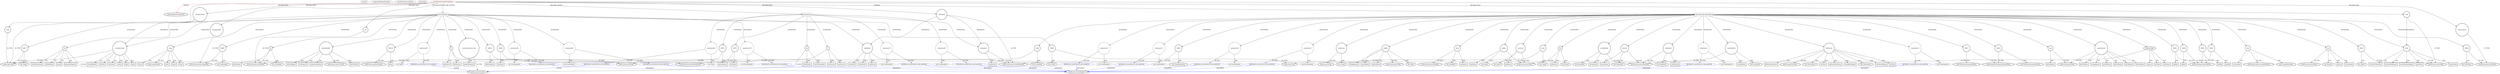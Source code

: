 digraph {
baseInfo[graphId=1024,category="extension_graph",isAnonymous=false,possibleRelation=true]
frameworkRelatedTypesInfo[0="javafx.application.Application"]
possibleCollaborationsInfo[0="1024~CLIENT_METHOD_DECLARATION-INSTANTIATION-~javafx.application.Application ~javafx.event.EventHandler ~false~true",1="1024~OVERRIDING_METHOD_DECLARATION-INSTANTIATION-~javafx.application.Application ~javafx.event.EventHandler ~false~true",2="1024~CLIENT_METHOD_DECLARATION-INSTANTIATION-~javafx.application.Application ~javafx.concurrent.Task ~false~true"]
locationInfo[projectName="NukeName-MazeFramework",filePath="/NukeName-MazeFramework/MazeFramework-master/MazeFramework/src/mazeframework/MazeFramework.java",contextSignature="MazeFramework",graphId="1024"]
0[label="mazeframework.MazeFramework",vertexType="ROOT_CLIENT_CLASS_DECLARATION",isFrameworkType=false,color=red]
1[label="javafx.application.Application",vertexType="FRAMEWORK_CLASS_TYPE",isFrameworkType=true,peripheries=2]
2[label="benchmarkBar",vertexType="FIELD_DECLARATION",isFrameworkType=true,peripheries=2,shape=circle]
3[label="javafx.scene.control.ProgressBar",vertexType="FRAMEWORK_CLASS_TYPE",isFrameworkType=true,peripheries=2]
4[label="mazeCentered",vertexType="FIELD_DECLARATION",isFrameworkType=true,peripheries=2,shape=circle]
5[label="javafx.scene.layout.FlowPane",vertexType="FRAMEWORK_CLASS_TYPE",isFrameworkType=true,peripheries=2]
6[label="noDiagonal",vertexType="FIELD_DECLARATION",isFrameworkType=true,peripheries=2,shape=circle]
7[label="javafx.scene.control.CheckMenuItem",vertexType="FRAMEWORK_CLASS_TYPE",isFrameworkType=true,peripheries=2]
8[label="root",vertexType="FIELD_DECLARATION",isFrameworkType=true,peripheries=2,shape=circle]
9[label="javafx.scene.layout.StackPane",vertexType="FRAMEWORK_CLASS_TYPE",isFrameworkType=true,peripheries=2]
10[label="secondaryStage",vertexType="FIELD_DECLARATION",isFrameworkType=true,peripheries=2,shape=circle]
11[label="javafx.stage.Stage",vertexType="FRAMEWORK_CLASS_TYPE",isFrameworkType=true,peripheries=2]
12[label="slider",vertexType="FIELD_DECLARATION",isFrameworkType=true,peripheries=2,shape=circle]
13[label="javafx.scene.control.Slider",vertexType="FRAMEWORK_CLASS_TYPE",isFrameworkType=true,peripheries=2]
14[label="stage",vertexType="FIELD_DECLARATION",isFrameworkType=true,peripheries=2,shape=circle]
16[label="void start(javafx.stage.Stage)",vertexType="OVERRIDING_METHOD_DECLARATION",isFrameworkType=false,shape=box]
17[label="primaryStage",vertexType="PARAMETER_DECLARATION",isFrameworkType=true,peripheries=2]
20[label="VAR0",vertexType="VARIABLE_EXPRESION",isFrameworkType=true,peripheries=2,shape=circle]
19[label="new StackPane()",vertexType="CONSTRUCTOR_CALL",isFrameworkType=true,peripheries=2]
23[label="btn",vertexType="VARIABLE_EXPRESION",isFrameworkType=true,peripheries=2,shape=circle]
24[label="javafx.scene.control.Button",vertexType="FRAMEWORK_CLASS_TYPE",isFrameworkType=true,peripheries=2]
22[label="new Button()",vertexType="CONSTRUCTOR_CALL",isFrameworkType=true,peripheries=2]
26[label="setText()",vertexType="INSIDE_CALL",isFrameworkType=true,peripheries=2,shape=box]
28[label="setOnAction()",vertexType="INSIDE_CALL",isFrameworkType=true,peripheries=2,shape=box]
30[label="anonymous4",vertexType="VARIABLE_EXPRESION",isFrameworkType=false,shape=circle]
31[label="REFERENCE_ANONYMOUS_DECLARATION",vertexType="REFERENCE_ANONYMOUS_DECLARATION",isFrameworkType=false,color=blue]
32[label="javafx.event.EventHandler",vertexType="FRAMEWORK_INTERFACE_TYPE",isFrameworkType=true,peripheries=2]
29[label="new EventHandler()",vertexType="CONSTRUCTOR_CALL",isFrameworkType=false]
34[label="mazeGroup",vertexType="VARIABLE_EXPRESION",isFrameworkType=true,peripheries=2,shape=circle]
35[label="javafx.scene.Group",vertexType="FRAMEWORK_CLASS_TYPE",isFrameworkType=true,peripheries=2]
33[label="new Group()",vertexType="CONSTRUCTOR_CALL",isFrameworkType=true,peripheries=2]
37[label="guiBox",vertexType="VARIABLE_EXPRESION",isFrameworkType=true,peripheries=2,shape=circle]
38[label="javafx.scene.layout.VBox",vertexType="FRAMEWORK_CLASS_TYPE",isFrameworkType=true,peripheries=2]
36[label="new VBox()",vertexType="CONSTRUCTOR_CALL",isFrameworkType=true,peripheries=2]
40[label="setAlignment()",vertexType="INSIDE_CALL",isFrameworkType=true,peripheries=2,shape=box]
42[label="menu",vertexType="VARIABLE_EXPRESION",isFrameworkType=true,peripheries=2,shape=circle]
43[label="javafx.scene.control.MenuBar",vertexType="FRAMEWORK_CLASS_TYPE",isFrameworkType=true,peripheries=2]
41[label="new MenuBar()",vertexType="CONSTRUCTOR_CALL",isFrameworkType=true,peripheries=2]
45[label="file",vertexType="VARIABLE_EXPRESION",isFrameworkType=true,peripheries=2,shape=circle]
46[label="javafx.scene.control.Menu",vertexType="FRAMEWORK_CLASS_TYPE",isFrameworkType=true,peripheries=2]
44[label="new Menu()",vertexType="CONSTRUCTOR_CALL",isFrameworkType=true,peripheries=2]
48[label="openMazeFile",vertexType="VARIABLE_EXPRESION",isFrameworkType=true,peripheries=2,shape=circle]
49[label="javafx.scene.control.MenuItem",vertexType="FRAMEWORK_CLASS_TYPE",isFrameworkType=true,peripheries=2]
47[label="new MenuItem()",vertexType="CONSTRUCTOR_CALL",isFrameworkType=true,peripheries=2]
51[label="setOnAction()",vertexType="INSIDE_CALL",isFrameworkType=true,peripheries=2,shape=box]
53[label="anonymous12",vertexType="VARIABLE_EXPRESION",isFrameworkType=false,shape=circle]
54[label="REFERENCE_ANONYMOUS_DECLARATION",vertexType="REFERENCE_ANONYMOUS_DECLARATION",isFrameworkType=false,color=blue]
52[label="new EventHandler()",vertexType="CONSTRUCTOR_CALL",isFrameworkType=false]
57[label="fileChooser",vertexType="VARIABLE_EXPRESION",isFrameworkType=true,peripheries=2,shape=circle]
58[label="javafx.stage.FileChooser",vertexType="FRAMEWORK_CLASS_TYPE",isFrameworkType=true,peripheries=2]
56[label="new FileChooser()",vertexType="CONSTRUCTOR_CALL",isFrameworkType=true,peripheries=2]
60[label="setTitle()",vertexType="INSIDE_CALL",isFrameworkType=true,peripheries=2,shape=box]
62[label="getExtensionFilters()",vertexType="INSIDE_CALL",isFrameworkType=true,peripheries=2,shape=box]
64[label="VAR16",vertexType="VARIABLE_EXPRESION",isFrameworkType=true,peripheries=2,shape=circle]
65[label="javafx.stage.FileChooser.ExtensionFilter",vertexType="FRAMEWORK_CLASS_TYPE",isFrameworkType=true,peripheries=2]
63[label="new FileChooser.ExtensionFilter()",vertexType="CONSTRUCTOR_CALL",isFrameworkType=true,peripheries=2]
67[label="showOpenDialog()",vertexType="INSIDE_CALL",isFrameworkType=true,peripheries=2,shape=box]
68[label="mazeCentered",vertexType="VARIABLE_EXPRESION",isFrameworkType=true,peripheries=2,shape=circle]
70[label="javafx.scene.layout.Pane",vertexType="FRAMEWORK_CLASS_TYPE",isFrameworkType=true,peripheries=2]
69[label="getChildren()",vertexType="INSIDE_CALL",isFrameworkType=true,peripheries=2,shape=box]
72[label="getChildren()",vertexType="INSIDE_CALL",isFrameworkType=true,peripheries=2,shape=box]
73[label="slider",vertexType="VARIABLE_EXPRESION",isFrameworkType=true,peripheries=2,shape=circle]
74[label="adjustValue()",vertexType="INSIDE_CALL",isFrameworkType=true,peripheries=2,shape=box]
77[label="saveMazeFile",vertexType="VARIABLE_EXPRESION",isFrameworkType=true,peripheries=2,shape=circle]
76[label="new MenuItem()",vertexType="CONSTRUCTOR_CALL",isFrameworkType=true,peripheries=2]
80[label="setOnAction()",vertexType="INSIDE_CALL",isFrameworkType=true,peripheries=2,shape=box]
82[label="anonymous23",vertexType="VARIABLE_EXPRESION",isFrameworkType=false,shape=circle]
83[label="REFERENCE_ANONYMOUS_DECLARATION",vertexType="REFERENCE_ANONYMOUS_DECLARATION",isFrameworkType=false,color=blue]
81[label="new EventHandler()",vertexType="CONSTRUCTOR_CALL",isFrameworkType=false]
85[label="new FileChooser()",vertexType="CONSTRUCTOR_CALL",isFrameworkType=true,peripheries=2]
88[label="setTitle()",vertexType="INSIDE_CALL",isFrameworkType=true,peripheries=2,shape=box]
90[label="getExtensionFilters()",vertexType="INSIDE_CALL",isFrameworkType=true,peripheries=2,shape=box]
92[label="VAR27",vertexType="VARIABLE_EXPRESION",isFrameworkType=true,peripheries=2,shape=circle]
91[label="new FileChooser.ExtensionFilter()",vertexType="CONSTRUCTOR_CALL",isFrameworkType=true,peripheries=2]
95[label="showSaveDialog()",vertexType="INSIDE_CALL",isFrameworkType=true,peripheries=2,shape=box]
96[label="VAR29",vertexType="VARIABLE_EXPRESION",isFrameworkType=true,peripheries=2,shape=circle]
98[label="javafx.collections.ObservableList",vertexType="FRAMEWORK_INTERFACE_TYPE",isFrameworkType=true,peripheries=2]
97[label="addAll()",vertexType="INSIDE_CALL",isFrameworkType=true,peripheries=2,shape=box]
100[label="getItems()",vertexType="INSIDE_CALL",isFrameworkType=true,peripheries=2,shape=box]
102[label="options",vertexType="VARIABLE_EXPRESION",isFrameworkType=true,peripheries=2,shape=circle]
101[label="new Menu()",vertexType="CONSTRUCTOR_CALL",isFrameworkType=true,peripheries=2]
105[label="cells",vertexType="VARIABLE_EXPRESION",isFrameworkType=true,peripheries=2,shape=circle]
106[label="javafx.scene.control.CustomMenuItem",vertexType="FRAMEWORK_CLASS_TYPE",isFrameworkType=true,peripheries=2]
104[label="new CustomMenuItem()",vertexType="CONSTRUCTOR_CALL",isFrameworkType=true,peripheries=2]
108[label="VAR33",vertexType="VARIABLE_EXPRESION",isFrameworkType=true,peripheries=2,shape=circle]
107[label="new Slider()",vertexType="CONSTRUCTOR_CALL",isFrameworkType=true,peripheries=2]
111[label="setShowTickLabels()",vertexType="INSIDE_CALL",isFrameworkType=true,peripheries=2,shape=box]
113[label="setShowTickMarks()",vertexType="INSIDE_CALL",isFrameworkType=true,peripheries=2,shape=box]
115[label="setOnMouseDragged()",vertexType="INSIDE_CALL",isFrameworkType=true,peripheries=2,shape=box]
117[label="anonymous37",vertexType="VARIABLE_EXPRESION",isFrameworkType=false,shape=circle]
118[label="REFERENCE_ANONYMOUS_DECLARATION",vertexType="REFERENCE_ANONYMOUS_DECLARATION",isFrameworkType=false,color=blue]
116[label="new EventHandler()",vertexType="CONSTRUCTOR_CALL",isFrameworkType=false]
121[label="getChildren()",vertexType="INSIDE_CALL",isFrameworkType=true,peripheries=2,shape=box]
123[label="getValue()",vertexType="INSIDE_CALL",isFrameworkType=true,peripheries=2,shape=box]
125[label="getChildren()",vertexType="INSIDE_CALL",isFrameworkType=true,peripheries=2,shape=box]
127[label="setContent()",vertexType="INSIDE_CALL",isFrameworkType=true,peripheries=2,shape=box]
128[label="VAR42",vertexType="VARIABLE_EXPRESION",isFrameworkType=true,peripheries=2,shape=circle]
129[label="addAll()",vertexType="INSIDE_CALL",isFrameworkType=true,peripheries=2,shape=box]
132[label="getItems()",vertexType="INSIDE_CALL",isFrameworkType=true,peripheries=2,shape=box]
134[label="execution",vertexType="VARIABLE_EXPRESION",isFrameworkType=true,peripheries=2,shape=circle]
133[label="new Menu()",vertexType="CONSTRUCTOR_CALL",isFrameworkType=true,peripheries=2]
137[label="VAR45",vertexType="VARIABLE_EXPRESION",isFrameworkType=true,peripheries=2,shape=circle]
136[label="new CheckMenuItem()",vertexType="CONSTRUCTOR_CALL",isFrameworkType=true,peripheries=2]
140[label="execute",vertexType="VARIABLE_EXPRESION",isFrameworkType=true,peripheries=2,shape=circle]
139[label="new MenuItem()",vertexType="CONSTRUCTOR_CALL",isFrameworkType=true,peripheries=2]
143[label="benchmark",vertexType="VARIABLE_EXPRESION",isFrameworkType=true,peripheries=2,shape=circle]
142[label="new MenuItem()",vertexType="CONSTRUCTOR_CALL",isFrameworkType=true,peripheries=2]
146[label="setOnAction()",vertexType="INSIDE_CALL",isFrameworkType=true,peripheries=2,shape=box]
148[label="anonymous49",vertexType="VARIABLE_EXPRESION",isFrameworkType=false,shape=circle]
149[label="REFERENCE_ANONYMOUS_DECLARATION",vertexType="REFERENCE_ANONYMOUS_DECLARATION",isFrameworkType=false,color=blue]
147[label="new EventHandler()",vertexType="CONSTRUCTOR_CALL",isFrameworkType=false]
152[label="setOnAction()",vertexType="INSIDE_CALL",isFrameworkType=true,peripheries=2,shape=box]
154[label="anonymous51",vertexType="VARIABLE_EXPRESION",isFrameworkType=false,shape=circle]
155[label="REFERENCE_ANONYMOUS_DECLARATION",vertexType="REFERENCE_ANONYMOUS_DECLARATION",isFrameworkType=false,color=blue]
153[label="new EventHandler()",vertexType="CONSTRUCTOR_CALL",isFrameworkType=false]
157[label="VAR52",vertexType="VARIABLE_EXPRESION",isFrameworkType=true,peripheries=2,shape=circle]
158[label="addAll()",vertexType="INSIDE_CALL",isFrameworkType=true,peripheries=2,shape=box]
161[label="getItems()",vertexType="INSIDE_CALL",isFrameworkType=true,peripheries=2,shape=box]
162[label="VAR54",vertexType="VARIABLE_EXPRESION",isFrameworkType=true,peripheries=2,shape=circle]
163[label="addAll()",vertexType="INSIDE_CALL",isFrameworkType=true,peripheries=2,shape=box]
166[label="getMenus()",vertexType="INSIDE_CALL",isFrameworkType=true,peripheries=2,shape=box]
168[label="VAR56",vertexType="VARIABLE_EXPRESION",isFrameworkType=true,peripheries=2,shape=circle]
167[label="new FlowPane()",vertexType="CONSTRUCTOR_CALL",isFrameworkType=true,peripheries=2]
171[label="setAlignment()",vertexType="INSIDE_CALL",isFrameworkType=true,peripheries=2,shape=box]
173[label="getChildren()",vertexType="INSIDE_CALL",isFrameworkType=true,peripheries=2,shape=box]
175[label="getChildren()",vertexType="INSIDE_CALL",isFrameworkType=true,peripheries=2,shape=box]
177[label="getChildren()",vertexType="INSIDE_CALL",isFrameworkType=true,peripheries=2,shape=box]
178[label="root",vertexType="VARIABLE_EXPRESION",isFrameworkType=true,peripheries=2,shape=circle]
179[label="getChildren()",vertexType="INSIDE_CALL",isFrameworkType=true,peripheries=2,shape=box]
182[label="scene",vertexType="VARIABLE_EXPRESION",isFrameworkType=true,peripheries=2,shape=circle]
183[label="javafx.scene.Scene",vertexType="FRAMEWORK_CLASS_TYPE",isFrameworkType=true,peripheries=2]
181[label="new Scene()",vertexType="CONSTRUCTOR_CALL",isFrameworkType=true,peripheries=2]
185[label="setTitle()",vertexType="INSIDE_CALL",isFrameworkType=true,peripheries=2,shape=box]
187[label="setScene()",vertexType="INSIDE_CALL",isFrameworkType=true,peripheries=2,shape=box]
189[label="show()",vertexType="INSIDE_CALL",isFrameworkType=true,peripheries=2,shape=box]
190[label="void execute()",vertexType="CLIENT_METHOD_DECLARATION",isFrameworkType=false,shape=box]
192[label="anonymous66",vertexType="VARIABLE_EXPRESION",isFrameworkType=false,shape=circle]
193[label="REFERENCE_ANONYMOUS_DECLARATION",vertexType="REFERENCE_ANONYMOUS_DECLARATION",isFrameworkType=false,color=blue]
194[label="javafx.concurrent.Task",vertexType="FRAMEWORK_CLASS_TYPE",isFrameworkType=true,peripheries=2]
191[label="new Task()",vertexType="CONSTRUCTOR_CALL",isFrameworkType=false]
195[label="noDiagonal",vertexType="VARIABLE_EXPRESION",isFrameworkType=true,peripheries=2,shape=circle]
196[label="isSelected()",vertexType="INSIDE_CALL",isFrameworkType=true,peripheries=2,shape=box]
198[label="tsk",vertexType="VARIABLE_EXPRESION",isFrameworkType=true,peripheries=2,shape=circle]
199[label="setOnSucceeded()",vertexType="INSIDE_CALL",isFrameworkType=true,peripheries=2,shape=box]
202[label="anonymous69",vertexType="VARIABLE_EXPRESION",isFrameworkType=false,shape=circle]
203[label="REFERENCE_ANONYMOUS_DECLARATION",vertexType="REFERENCE_ANONYMOUS_DECLARATION",isFrameworkType=false,color=blue]
201[label="new EventHandler()",vertexType="CONSTRUCTOR_CALL",isFrameworkType=false]
205[label="VAR70",vertexType="VARIABLE_EXPRESION",isFrameworkType=true,peripheries=2,shape=circle]
207[label="javafx.concurrent.Worker",vertexType="FRAMEWORK_INTERFACE_TYPE",isFrameworkType=true,peripheries=2]
206[label="getValue()",vertexType="INSIDE_CALL",isFrameworkType=true,peripheries=2,shape=box]
208[label="t",vertexType="VARIABLE_EXPRESION",isFrameworkType=true,peripheries=2,shape=circle]
210[label="javafx.concurrent.WorkerStateEvent",vertexType="FRAMEWORK_CLASS_TYPE",isFrameworkType=true,peripheries=2]
209[label="getSource()",vertexType="INSIDE_CALL",isFrameworkType=true,peripheries=2,shape=box]
212[label="setOnFailed()",vertexType="INSIDE_CALL",isFrameworkType=true,peripheries=2,shape=box]
214[label="anonymous73",vertexType="VARIABLE_EXPRESION",isFrameworkType=false,shape=circle]
215[label="REFERENCE_ANONYMOUS_DECLARATION",vertexType="REFERENCE_ANONYMOUS_DECLARATION",isFrameworkType=false,color=blue]
213[label="new EventHandler()",vertexType="CONSTRUCTOR_CALL",isFrameworkType=false]
217[label="VAR74",vertexType="VARIABLE_EXPRESION",isFrameworkType=true,peripheries=2,shape=circle]
218[label="getException()",vertexType="INSIDE_CALL",isFrameworkType=true,peripheries=2,shape=box]
221[label="getSource()",vertexType="INSIDE_CALL",isFrameworkType=true,peripheries=2,shape=box]
222[label="void benchmark()",vertexType="CLIENT_METHOD_DECLARATION",isFrameworkType=false,shape=box]
223[label="stage",vertexType="VARIABLE_EXPRESION",isFrameworkType=true,peripheries=2,shape=circle]
225[label="javafx.stage.Window",vertexType="FRAMEWORK_CLASS_TYPE",isFrameworkType=true,peripheries=2]
224[label="hide()",vertexType="INSIDE_CALL",isFrameworkType=true,peripheries=2,shape=box]
227[label="VAR77",vertexType="VARIABLE_EXPRESION",isFrameworkType=true,peripheries=2,shape=circle]
226[label="new Stage()",vertexType="CONSTRUCTOR_CALL",isFrameworkType=true,peripheries=2]
229[label="secondaryStage",vertexType="VARIABLE_EXPRESION",isFrameworkType=true,peripheries=2,shape=circle]
230[label="setTitle()",vertexType="INSIDE_CALL",isFrameworkType=true,peripheries=2,shape=box]
233[label="sp",vertexType="VARIABLE_EXPRESION",isFrameworkType=true,peripheries=2,shape=circle]
232[label="new StackPane()",vertexType="CONSTRUCTOR_CALL",isFrameworkType=true,peripheries=2]
236[label="VAR80",vertexType="VARIABLE_EXPRESION",isFrameworkType=true,peripheries=2,shape=circle]
235[label="new ProgressBar()",vertexType="CONSTRUCTOR_CALL",isFrameworkType=true,peripheries=2]
238[label="benchmarkBar",vertexType="VARIABLE_EXPRESION",isFrameworkType=true,peripheries=2,shape=circle]
240[label="javafx.scene.control.Control",vertexType="FRAMEWORK_CLASS_TYPE",isFrameworkType=true,peripheries=2]
239[label="setPrefWidth()",vertexType="INSIDE_CALL",isFrameworkType=true,peripheries=2,shape=box]
242[label="setPrefHeight()",vertexType="INSIDE_CALL",isFrameworkType=true,peripheries=2,shape=box]
244[label="setProgress()",vertexType="INSIDE_CALL",isFrameworkType=true,peripheries=2,shape=box]
246[label="getChildren()",vertexType="INSIDE_CALL",isFrameworkType=true,peripheries=2,shape=box]
248[label="setScene()",vertexType="INSIDE_CALL",isFrameworkType=true,peripheries=2,shape=box]
250[label="VAR86",vertexType="VARIABLE_EXPRESION",isFrameworkType=true,peripheries=2,shape=circle]
249[label="new Scene()",vertexType="CONSTRUCTOR_CALL",isFrameworkType=true,peripheries=2]
253[label="show()",vertexType="INSIDE_CALL",isFrameworkType=true,peripheries=2,shape=box]
254[label="noDiagonal",vertexType="VARIABLE_EXPRESION",isFrameworkType=true,peripheries=2,shape=circle]
255[label="isSelected()",vertexType="INSIDE_CALL",isFrameworkType=true,peripheries=2,shape=box]
258[label="anonymous89",vertexType="VARIABLE_EXPRESION",isFrameworkType=false,shape=circle]
259[label="REFERENCE_ANONYMOUS_DECLARATION",vertexType="REFERENCE_ANONYMOUS_DECLARATION",isFrameworkType=false,color=blue]
257[label="new Task()",vertexType="CONSTRUCTOR_CALL",isFrameworkType=false]
262[label="isSelected()",vertexType="INSIDE_CALL",isFrameworkType=true,peripheries=2,shape=box]
263[label="_:javafx.concurrent.Task",vertexType="VARIABLE_EXPRESION",isFrameworkType=true,peripheries=2,shape=circle]
264[label="updateProgress()",vertexType="INSIDE_CALL",isFrameworkType=true,peripheries=2,shape=box]
267[label="isSelected()",vertexType="INSIDE_CALL",isFrameworkType=true,peripheries=2,shape=box]
268[label="tsk",vertexType="VARIABLE_EXPRESION",isFrameworkType=true,peripheries=2,shape=circle]
269[label="setOnSucceeded()",vertexType="INSIDE_CALL",isFrameworkType=true,peripheries=2,shape=box]
272[label="anonymous94",vertexType="VARIABLE_EXPRESION",isFrameworkType=false,shape=circle]
273[label="REFERENCE_ANONYMOUS_DECLARATION",vertexType="REFERENCE_ANONYMOUS_DECLARATION",isFrameworkType=false,color=blue]
271[label="new EventHandler()",vertexType="CONSTRUCTOR_CALL",isFrameworkType=false]
276[label="hide()",vertexType="INSIDE_CALL",isFrameworkType=true,peripheries=2,shape=box]
277[label="VAR96",vertexType="VARIABLE_EXPRESION",isFrameworkType=true,peripheries=2,shape=circle]
278[label="getValue()",vertexType="INSIDE_CALL",isFrameworkType=true,peripheries=2,shape=box]
280[label="t",vertexType="VARIABLE_EXPRESION",isFrameworkType=true,peripheries=2,shape=circle]
281[label="getSource()",vertexType="INSIDE_CALL",isFrameworkType=true,peripheries=2,shape=box]
284[label="setOnFailed()",vertexType="INSIDE_CALL",isFrameworkType=true,peripheries=2,shape=box]
286[label="anonymous99",vertexType="VARIABLE_EXPRESION",isFrameworkType=false,shape=circle]
287[label="REFERENCE_ANONYMOUS_DECLARATION",vertexType="REFERENCE_ANONYMOUS_DECLARATION",isFrameworkType=false,color=blue]
285[label="new EventHandler()",vertexType="CONSTRUCTOR_CALL",isFrameworkType=false]
290[label="hide()",vertexType="INSIDE_CALL",isFrameworkType=true,peripheries=2,shape=box]
292[label="show()",vertexType="INSIDE_CALL",isFrameworkType=true,peripheries=2,shape=box]
293[label="VAR102",vertexType="VARIABLE_EXPRESION",isFrameworkType=true,peripheries=2,shape=circle]
294[label="getException()",vertexType="INSIDE_CALL",isFrameworkType=true,peripheries=2,shape=box]
297[label="getSource()",vertexType="INSIDE_CALL",isFrameworkType=true,peripheries=2,shape=box]
299[label="setOnHidden()",vertexType="INSIDE_CALL",isFrameworkType=true,peripheries=2,shape=box]
301[label="anonymous105",vertexType="VARIABLE_EXPRESION",isFrameworkType=false,shape=circle]
302[label="REFERENCE_ANONYMOUS_DECLARATION",vertexType="REFERENCE_ANONYMOUS_DECLARATION",isFrameworkType=false,color=blue]
300[label="new EventHandler()",vertexType="CONSTRUCTOR_CALL",isFrameworkType=false]
305[label="cancel()",vertexType="INSIDE_CALL",isFrameworkType=true,peripheries=2,shape=box]
307[label="show()",vertexType="INSIDE_CALL",isFrameworkType=true,peripheries=2,shape=box]
308[label="VAR108",vertexType="VARIABLE_EXPRESION",isFrameworkType=true,peripheries=2,shape=circle]
310[label="javafx.beans.property.Property",vertexType="FRAMEWORK_INTERFACE_TYPE",isFrameworkType=true,peripheries=2]
309[label="bind()",vertexType="INSIDE_CALL",isFrameworkType=true,peripheries=2,shape=box]
312[label="progressProperty()",vertexType="INSIDE_CALL",isFrameworkType=true,peripheries=2,shape=box]
314[label="progressProperty()",vertexType="INSIDE_CALL",isFrameworkType=true,peripheries=2,shape=box]
316[label="show()",vertexType="INSIDE_CALL",isFrameworkType=true,peripheries=2,shape=box]
0->1[label="EXTEND",color=red]
0->2[label="DECLARE_FIELD"]
2->3[label="OF_TYPE"]
0->4[label="DECLARE_FIELD"]
4->5[label="OF_TYPE"]
0->6[label="DECLARE_FIELD"]
6->7[label="OF_TYPE"]
0->8[label="DECLARE_FIELD"]
8->9[label="OF_TYPE"]
0->10[label="DECLARE_FIELD"]
10->11[label="OF_TYPE"]
0->12[label="DECLARE_FIELD"]
12->13[label="OF_TYPE"]
0->14[label="DECLARE_FIELD"]
14->11[label="OF_TYPE"]
0->16[label="OVERRIDE"]
17->11[label="OF_TYPE"]
16->17[label="PARAMETER"]
16->20[label="INSTANTIATE"]
20->9[label="OF_TYPE"]
20->19[label="CALL"]
16->23[label="INSTANTIATE"]
23->24[label="OF_TYPE"]
23->22[label="CALL"]
23->26[label="CALL"]
23->28[label="CALL"]
16->30[label="INSTANTIATE"]
31->32[label="IMPLEMENT",color=blue]
30->31[label="OF_TYPE"]
30->29[label="CALL"]
16->34[label="INSTANTIATE"]
34->35[label="OF_TYPE"]
34->33[label="CALL"]
16->37[label="INSTANTIATE"]
37->38[label="OF_TYPE"]
37->36[label="CALL"]
37->40[label="CALL"]
16->42[label="INSTANTIATE"]
42->43[label="OF_TYPE"]
42->41[label="CALL"]
16->45[label="INSTANTIATE"]
45->46[label="OF_TYPE"]
45->44[label="CALL"]
16->48[label="INSTANTIATE"]
48->49[label="OF_TYPE"]
48->47[label="CALL"]
48->51[label="CALL"]
16->53[label="INSTANTIATE"]
54->32[label="IMPLEMENT",color=blue]
53->54[label="OF_TYPE"]
53->52[label="CALL"]
16->57[label="INSTANTIATE"]
57->58[label="OF_TYPE"]
57->56[label="CALL"]
57->60[label="CALL"]
57->62[label="CALL"]
16->64[label="INSTANTIATE"]
64->65[label="OF_TYPE"]
64->63[label="CALL"]
57->67[label="CALL"]
16->68[label="INSTANTIATE"]
68->70[label="OF_TYPE"]
68->69[label="CALL"]
68->72[label="CALL"]
16->73[label="INSTANTIATE"]
12->73[label="REFERENCE"]
73->13[label="OF_TYPE"]
73->74[label="CALL"]
16->77[label="INSTANTIATE"]
77->49[label="OF_TYPE"]
77->76[label="CALL"]
77->80[label="CALL"]
16->82[label="INSTANTIATE"]
83->32[label="IMPLEMENT",color=blue]
82->83[label="OF_TYPE"]
82->81[label="CALL"]
57->85[label="CALL"]
57->88[label="CALL"]
57->90[label="CALL"]
16->92[label="INSTANTIATE"]
92->65[label="OF_TYPE"]
92->91[label="CALL"]
57->95[label="CALL"]
16->96[label="INSTANTIATE"]
96->98[label="OF_TYPE"]
96->97[label="CALL"]
45->100[label="CALL"]
16->102[label="INSTANTIATE"]
102->46[label="OF_TYPE"]
102->101[label="CALL"]
16->105[label="INSTANTIATE"]
105->106[label="OF_TYPE"]
105->104[label="CALL"]
16->108[label="INSTANTIATE"]
108->13[label="OF_TYPE"]
108->107[label="CALL"]
73->111[label="CALL"]
73->113[label="CALL"]
73->115[label="CALL"]
16->117[label="INSTANTIATE"]
118->32[label="IMPLEMENT",color=blue]
117->118[label="OF_TYPE"]
117->116[label="CALL"]
68->121[label="CALL"]
73->123[label="CALL"]
68->125[label="CALL"]
105->127[label="CALL"]
16->128[label="INSTANTIATE"]
128->98[label="OF_TYPE"]
128->129[label="CALL"]
102->132[label="CALL"]
16->134[label="INSTANTIATE"]
134->46[label="OF_TYPE"]
134->133[label="CALL"]
16->137[label="INSTANTIATE"]
137->7[label="OF_TYPE"]
137->136[label="CALL"]
16->140[label="INSTANTIATE"]
140->49[label="OF_TYPE"]
140->139[label="CALL"]
16->143[label="INSTANTIATE"]
143->49[label="OF_TYPE"]
143->142[label="CALL"]
140->146[label="CALL"]
16->148[label="INSTANTIATE"]
149->32[label="IMPLEMENT",color=blue]
148->149[label="OF_TYPE"]
148->147[label="CALL"]
143->152[label="CALL"]
16->154[label="INSTANTIATE"]
155->32[label="IMPLEMENT",color=blue]
154->155[label="OF_TYPE"]
154->153[label="CALL"]
16->157[label="INSTANTIATE"]
157->98[label="OF_TYPE"]
157->158[label="CALL"]
134->161[label="CALL"]
16->162[label="INSTANTIATE"]
162->98[label="OF_TYPE"]
162->163[label="CALL"]
42->166[label="CALL"]
16->168[label="INSTANTIATE"]
168->5[label="OF_TYPE"]
168->167[label="CALL"]
68->171[label="CALL"]
68->173[label="CALL"]
37->175[label="CALL"]
37->177[label="CALL"]
16->178[label="INSTANTIATE"]
178->70[label="OF_TYPE"]
178->179[label="CALL"]
16->182[label="INSTANTIATE"]
182->183[label="OF_TYPE"]
182->181[label="CALL"]
17->185[label="CALL"]
17->187[label="CALL"]
17->189[label="CALL"]
0->190[label="DECLARE_METHOD"]
190->192[label="INSTANTIATE"]
193->194[label="EXTEND",color=blue]
192->193[label="OF_TYPE"]
192->191[label="CALL"]
190->195[label="INSTANTIATE"]
6->195[label="REFERENCE"]
195->7[label="OF_TYPE"]
195->196[label="CALL"]
190->198[label="INSTANTIATE"]
198->194[label="OF_TYPE"]
198->199[label="CALL"]
190->202[label="INSTANTIATE"]
203->32[label="IMPLEMENT",color=blue]
202->203[label="OF_TYPE"]
202->201[label="CALL"]
190->205[label="INSTANTIATE"]
205->207[label="OF_TYPE"]
205->206[label="CALL"]
190->208[label="INSTANTIATE"]
208->210[label="OF_TYPE"]
208->209[label="CALL"]
198->212[label="CALL"]
190->214[label="INSTANTIATE"]
215->32[label="IMPLEMENT",color=blue]
214->215[label="OF_TYPE"]
214->213[label="CALL"]
190->217[label="INSTANTIATE"]
217->207[label="OF_TYPE"]
217->218[label="CALL"]
208->221[label="CALL"]
0->222[label="DECLARE_METHOD"]
222->223[label="INSTANTIATE"]
223->225[label="OF_TYPE"]
223->224[label="CALL"]
222->227[label="INSTANTIATE"]
227->11[label="OF_TYPE"]
227->226[label="CALL"]
222->229[label="INSTANTIATE"]
10->229[label="REFERENCE"]
229->11[label="OF_TYPE"]
229->230[label="CALL"]
222->233[label="INSTANTIATE"]
233->9[label="OF_TYPE"]
233->232[label="CALL"]
222->236[label="INSTANTIATE"]
236->3[label="OF_TYPE"]
236->235[label="CALL"]
222->238[label="INSTANTIATE"]
238->240[label="OF_TYPE"]
238->239[label="CALL"]
238->242[label="CALL"]
238->244[label="CALL"]
233->246[label="CALL"]
229->248[label="CALL"]
222->250[label="INSTANTIATE"]
250->183[label="OF_TYPE"]
250->249[label="CALL"]
229->253[label="CALL"]
222->254[label="INSTANTIATE"]
6->254[label="REFERENCE"]
254->7[label="OF_TYPE"]
254->255[label="CALL"]
222->258[label="INSTANTIATE"]
259->194[label="EXTEND",color=blue]
258->259[label="OF_TYPE"]
258->257[label="CALL"]
254->262[label="CALL"]
222->263[label="INSTANTIATE"]
263->194[label="OF_TYPE"]
263->264[label="CALL"]
254->267[label="CALL"]
222->268[label="INSTANTIATE"]
268->194[label="OF_TYPE"]
268->269[label="CALL"]
222->272[label="INSTANTIATE"]
273->32[label="IMPLEMENT",color=blue]
272->273[label="OF_TYPE"]
272->271[label="CALL"]
229->276[label="CALL"]
222->277[label="INSTANTIATE"]
277->207[label="OF_TYPE"]
277->278[label="CALL"]
222->280[label="INSTANTIATE"]
280->210[label="OF_TYPE"]
280->281[label="CALL"]
268->284[label="CALL"]
222->286[label="INSTANTIATE"]
287->32[label="IMPLEMENT",color=blue]
286->287[label="OF_TYPE"]
286->285[label="CALL"]
229->290[label="CALL"]
223->292[label="CALL"]
222->293[label="INSTANTIATE"]
293->207[label="OF_TYPE"]
293->294[label="CALL"]
280->297[label="CALL"]
229->299[label="CALL"]
222->301[label="INSTANTIATE"]
302->32[label="IMPLEMENT",color=blue]
301->302[label="OF_TYPE"]
301->300[label="CALL"]
268->305[label="CALL"]
223->307[label="CALL"]
222->308[label="INSTANTIATE"]
308->310[label="OF_TYPE"]
308->309[label="CALL"]
238->312[label="CALL"]
268->314[label="CALL"]
223->316[label="CALL"]
}
